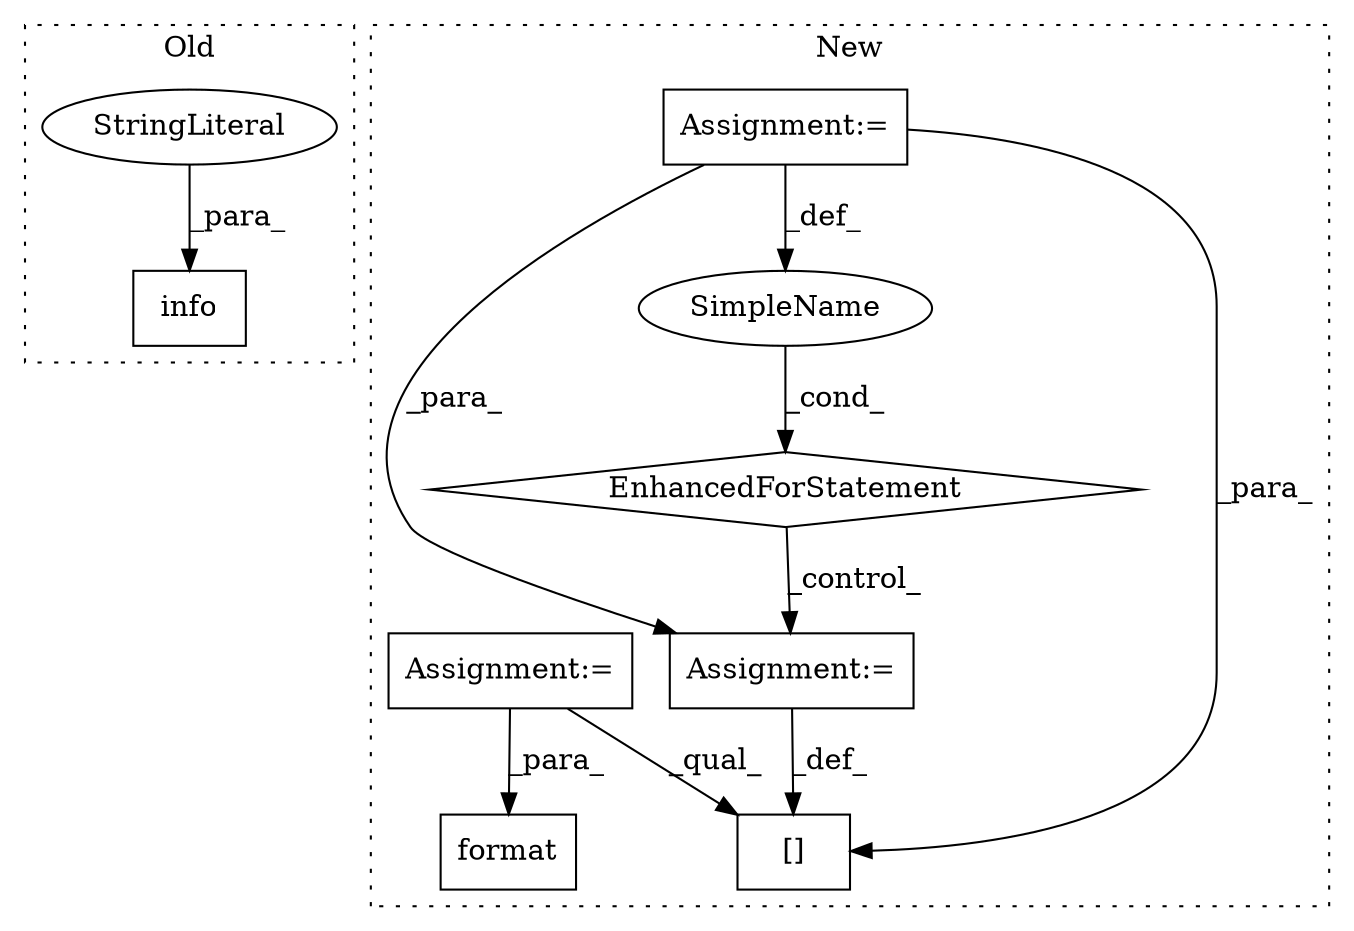 digraph G {
subgraph cluster0 {
1 [label="info" a="32" s="314,363" l="5,1" shape="box"];
4 [label="StringLiteral" a="45" s="319" l="44" shape="ellipse"];
label = "Old";
style="dotted";
}
subgraph cluster1 {
2 [label="EnhancedForStatement" a="70" s="388,479" l="53,2" shape="diamond"];
3 [label="Assignment:=" a="7" s="388,479" l="53,2" shape="box"];
5 [label="Assignment:=" a="7" s="959" l="1" shape="box"];
6 [label="SimpleName" a="42" s="454" l="6" shape="ellipse"];
7 [label="[]" a="2" s="927,958" l="17,1" shape="box"];
8 [label="Assignment:=" a="7" s="368" l="1" shape="box"];
9 [label="format" a="32" s="1041,1077" l="7,1" shape="box"];
label = "New";
style="dotted";
}
2 -> 5 [label="_control_"];
3 -> 5 [label="_para_"];
3 -> 7 [label="_para_"];
3 -> 6 [label="_def_"];
4 -> 1 [label="_para_"];
5 -> 7 [label="_def_"];
6 -> 2 [label="_cond_"];
8 -> 9 [label="_para_"];
8 -> 7 [label="_qual_"];
}